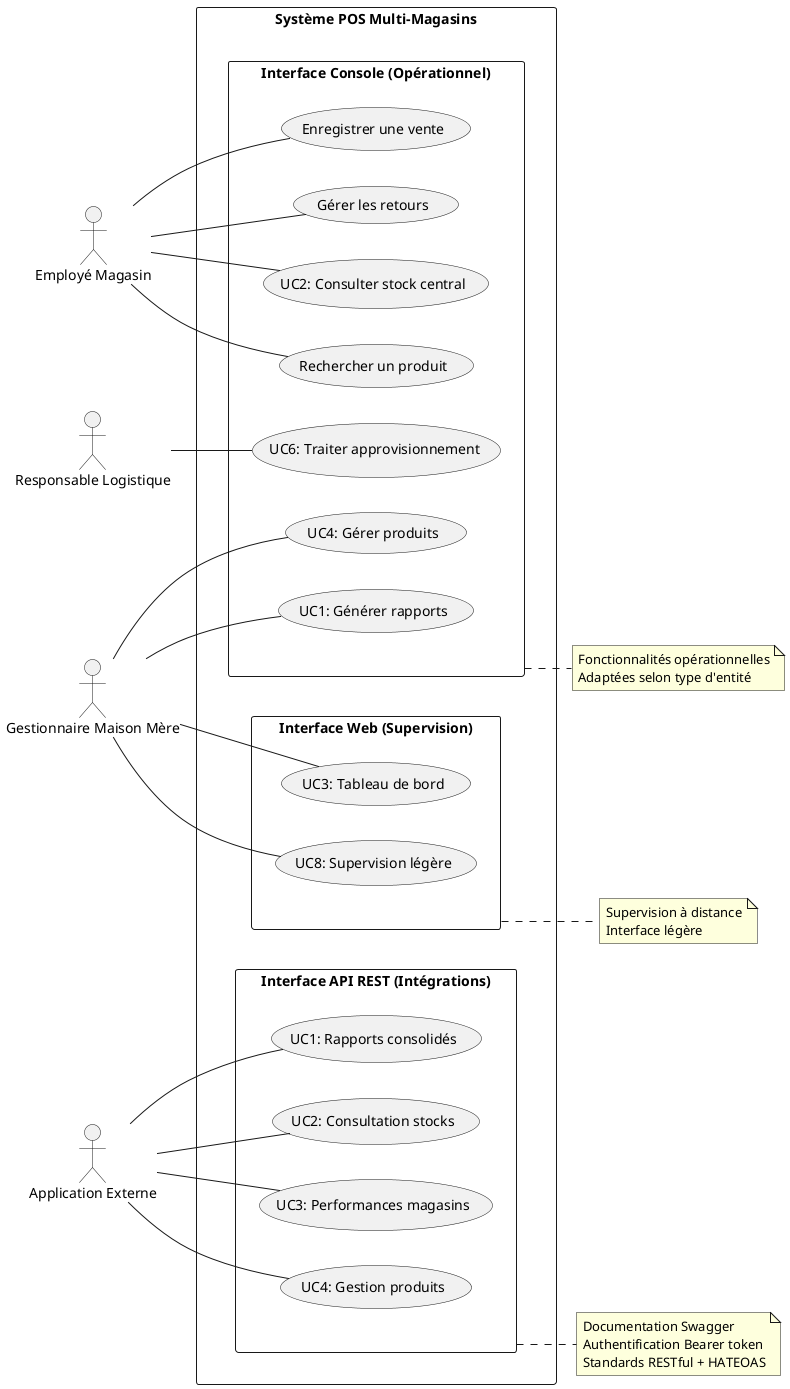 @startuml
left to right direction

actor "Employé Magasin" as EM
actor "Responsable Logistique" as RL
actor "Gestionnaire Maison Mère" as GM
actor "Application Externe" as AE

rectangle "Système POS Multi-Magasins" {
  
  rectangle "Interface Console (Opérationnel)" as CONSOLE {
    ' UC hérités du Lab 1
    (Rechercher un produit) as UC_RECHERCHE
    (Enregistrer une vente) as UC_VENTE
    (Gérer les retours) as UC_RETOUR
    
    ' UC Lab 2 - Console
    (UC1: Générer rapports) as UC1_CONSOLE
    (UC2: Consulter stock central) as UC2
    (UC4: Gérer produits) as UC4_CONSOLE
    (UC6: Traiter approvisionnement) as UC6
  }
  
  rectangle "Interface Web (Supervision)" as WEB {
    (UC3: Tableau de bord) as UC3_WEB
    (UC8: Supervision légère) as UC8
  }
  
  rectangle "Interface API REST (Intégrations)" as API {
    (UC1: Rapports consolidés) as UC1_API
    (UC2: Consultation stocks) as UC2_API
    (UC3: Performances magasins) as UC3_API
    (UC4: Gestion produits) as UC4_API
  }
  
  ' Relations Console
  EM -- UC_RECHERCHE
  EM -- UC_VENTE
  EM -- UC_RETOUR
  EM -- UC2
  
  RL -- UC6
  
  GM -- UC1_CONSOLE
  GM -- UC4_CONSOLE
  
  ' Relations Web
  GM -- UC3_WEB
  GM -- UC8
  
  ' Relations API REST
  AE -- UC1_API
  AE -- UC2_API
  AE -- UC3_API
  AE -- UC4_API
}

note right of CONSOLE
  Fonctionnalités opérationnelles
  Adaptées selon type d'entité
end note

note right of WEB
  Supervision à distance
  Interface légère
end note

note right of API
  Documentation Swagger
  Authentification Bearer token
  Standards RESTful + HATEOAS
end note

@enduml
